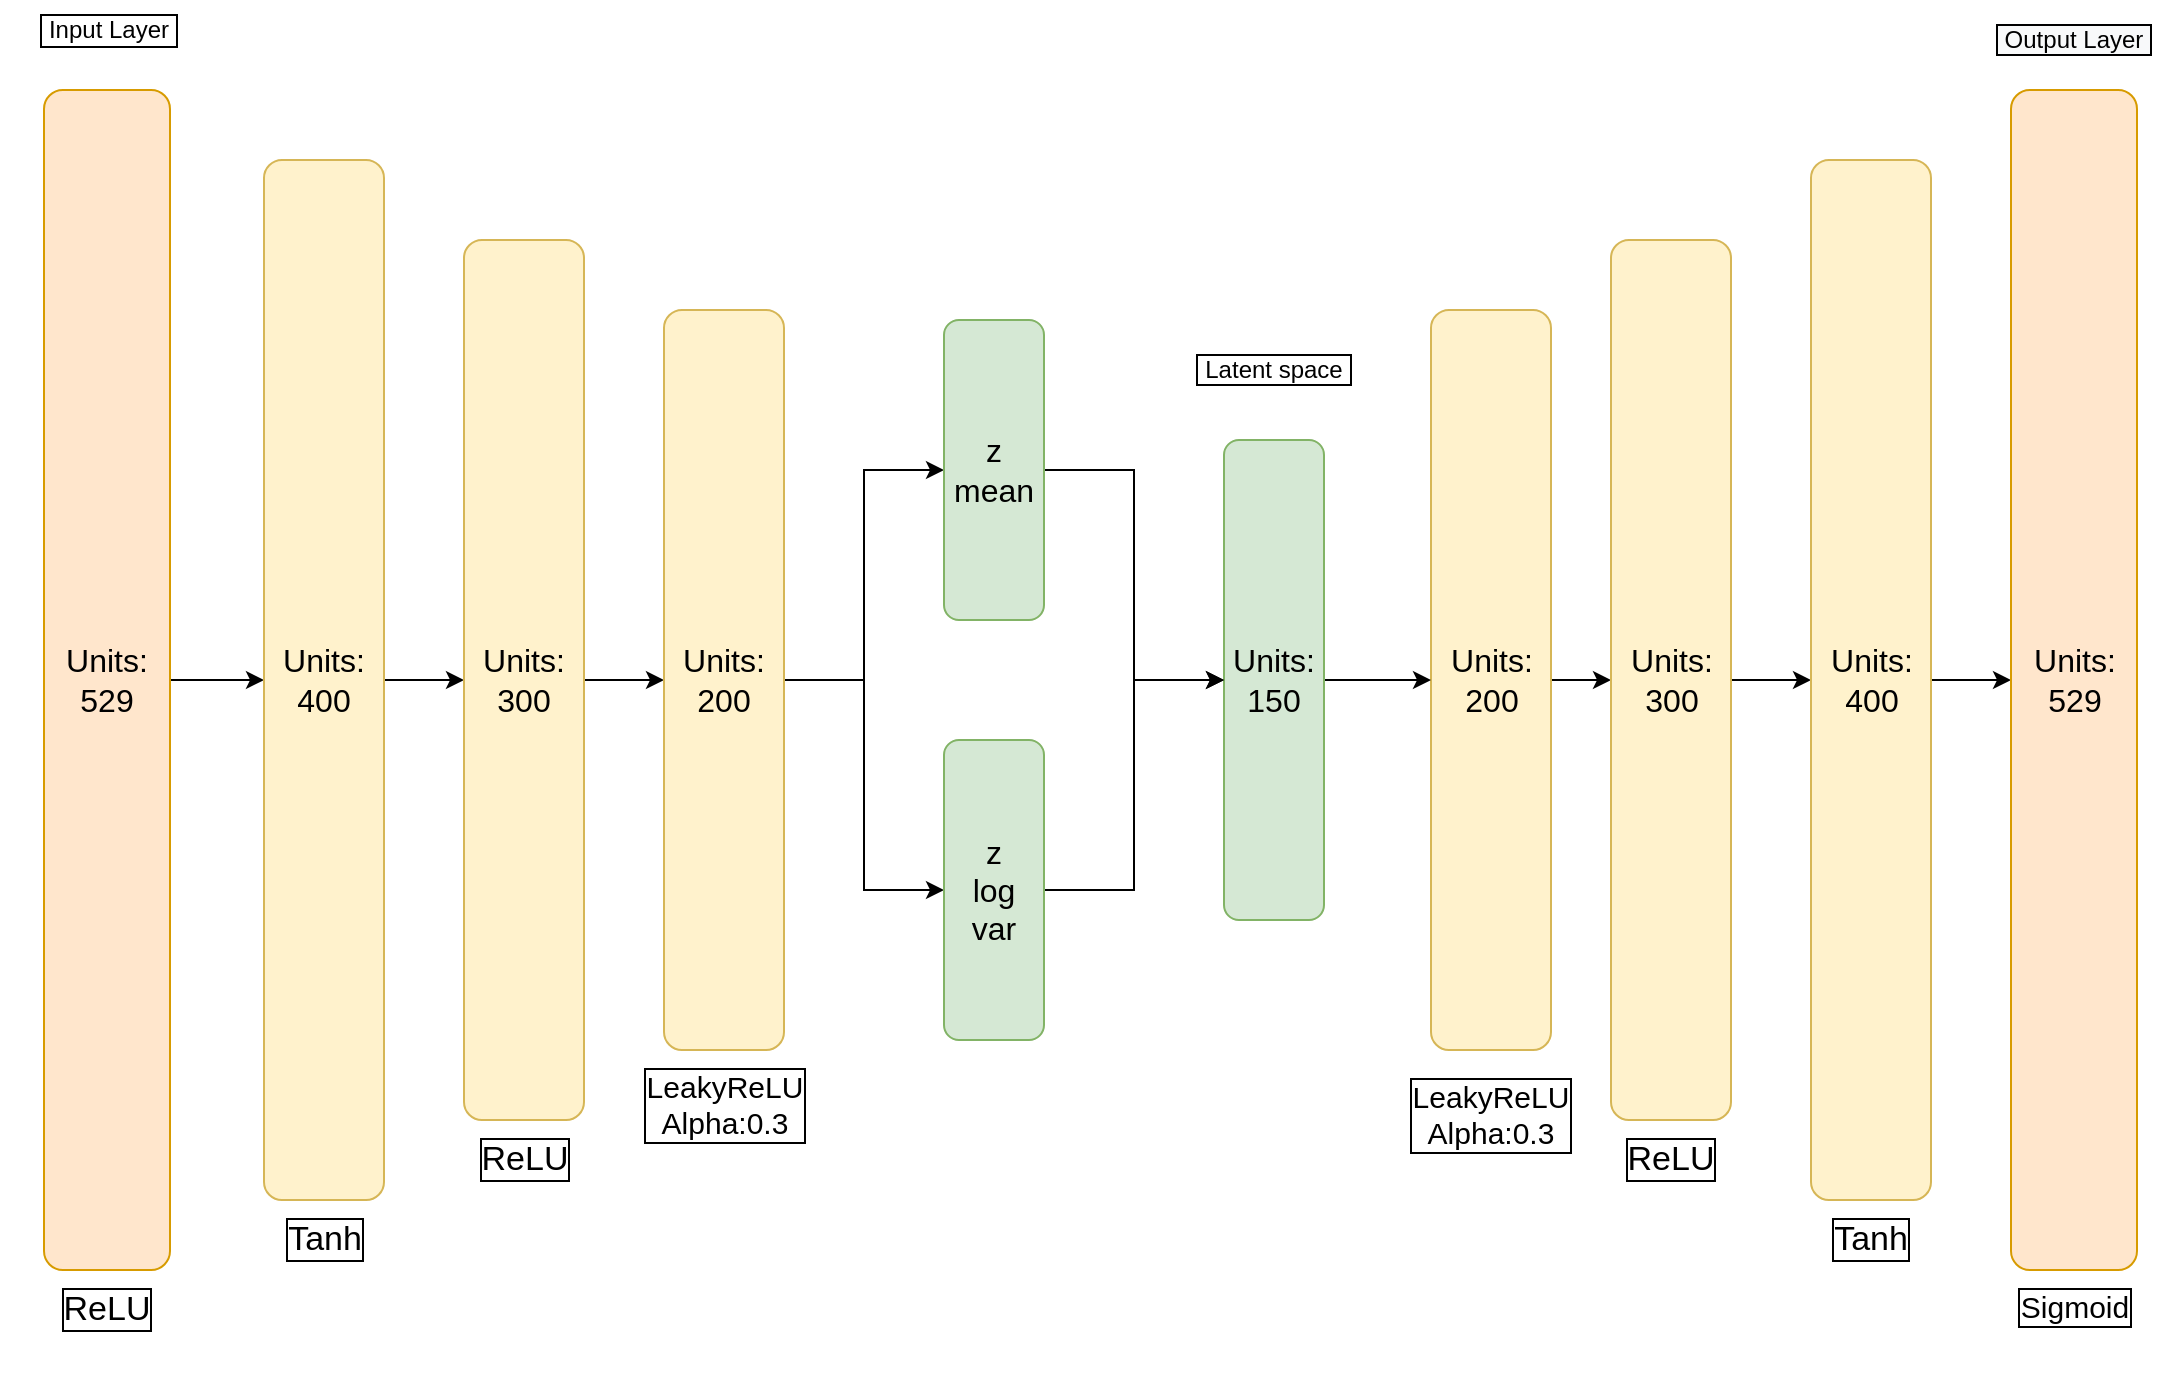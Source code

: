 <mxfile version="20.2.8" type="device"><diagram id="eeNLC_FZRFjs2LcpyUSE" name="Page-1"><mxGraphModel dx="2893" dy="1069" grid="1" gridSize="10" guides="1" tooltips="1" connect="1" arrows="1" fold="1" page="1" pageScale="1" pageWidth="827" pageHeight="1169" math="0" shadow="0"><root><mxCell id="0"/><mxCell id="1" parent="0"/><mxCell id="gNznSO27p1aVyT7bd54U-3" value="" style="edgeStyle=orthogonalEdgeStyle;rounded=0;orthogonalLoop=1;jettySize=auto;html=1;" parent="1" source="gNznSO27p1aVyT7bd54U-1" target="gNznSO27p1aVyT7bd54U-2" edge="1"><mxGeometry relative="1" as="geometry"/></mxCell><mxCell id="gNznSO27p1aVyT7bd54U-1" value="&lt;font style=&quot;font-size: 16px;&quot;&gt;Units: 529&lt;/font&gt;" style="rounded=1;whiteSpace=wrap;html=1;direction=south;fillColor=#ffe6cc;strokeColor=#d79b00;" parent="1" vertex="1"><mxGeometry x="-760" y="205" width="63" height="590" as="geometry"/></mxCell><mxCell id="gNznSO27p1aVyT7bd54U-5" value="" style="edgeStyle=orthogonalEdgeStyle;rounded=0;orthogonalLoop=1;jettySize=auto;html=1;" parent="1" source="gNznSO27p1aVyT7bd54U-2" target="gNznSO27p1aVyT7bd54U-4" edge="1"><mxGeometry relative="1" as="geometry"/></mxCell><mxCell id="gNznSO27p1aVyT7bd54U-2" value="&lt;font style=&quot;font-size: 16px;&quot;&gt;Units: 400&lt;/font&gt;" style="rounded=1;whiteSpace=wrap;html=1;direction=south;fillColor=#fff2cc;strokeColor=#d6b656;" parent="1" vertex="1"><mxGeometry x="-650" y="240" width="60" height="520" as="geometry"/></mxCell><mxCell id="gNznSO27p1aVyT7bd54U-7" value="" style="edgeStyle=orthogonalEdgeStyle;rounded=0;orthogonalLoop=1;jettySize=auto;html=1;" parent="1" source="gNznSO27p1aVyT7bd54U-4" target="gNznSO27p1aVyT7bd54U-6" edge="1"><mxGeometry relative="1" as="geometry"/></mxCell><mxCell id="gNznSO27p1aVyT7bd54U-4" value="&lt;font style=&quot;font-size: 16px;&quot;&gt;Units: 300&lt;/font&gt;" style="rounded=1;whiteSpace=wrap;html=1;direction=south;fillColor=#fff2cc;strokeColor=#d6b656;" parent="1" vertex="1"><mxGeometry x="-550" y="280" width="60" height="440" as="geometry"/></mxCell><mxCell id="di5M-gpbQFdQ7Mejxy2y-11" style="edgeStyle=orthogonalEdgeStyle;rounded=0;orthogonalLoop=1;jettySize=auto;html=1;exitX=0.5;exitY=0;exitDx=0;exitDy=0;" edge="1" parent="1" source="gNznSO27p1aVyT7bd54U-6" target="di5M-gpbQFdQ7Mejxy2y-6"><mxGeometry relative="1" as="geometry"/></mxCell><mxCell id="di5M-gpbQFdQ7Mejxy2y-12" style="edgeStyle=orthogonalEdgeStyle;rounded=0;orthogonalLoop=1;jettySize=auto;html=1;exitX=0.5;exitY=0;exitDx=0;exitDy=0;entryX=0.5;entryY=1;entryDx=0;entryDy=0;" edge="1" parent="1" source="gNznSO27p1aVyT7bd54U-6" target="di5M-gpbQFdQ7Mejxy2y-4"><mxGeometry relative="1" as="geometry"/></mxCell><mxCell id="gNznSO27p1aVyT7bd54U-6" value="&lt;font style=&quot;font-size: 16px;&quot;&gt;Units: 200&lt;/font&gt;" style="rounded=1;whiteSpace=wrap;html=1;direction=south;fillColor=#fff2cc;strokeColor=#d6b656;" parent="1" vertex="1"><mxGeometry x="-450" y="315" width="60" height="370" as="geometry"/></mxCell><mxCell id="gNznSO27p1aVyT7bd54U-15" style="edgeStyle=orthogonalEdgeStyle;rounded=0;orthogonalLoop=1;jettySize=auto;html=1;exitX=0.5;exitY=0;exitDx=0;exitDy=0;entryX=0.5;entryY=1;entryDx=0;entryDy=0;" parent="1" source="gNznSO27p1aVyT7bd54U-11" target="gNznSO27p1aVyT7bd54U-14" edge="1"><mxGeometry relative="1" as="geometry"/></mxCell><mxCell id="gNznSO27p1aVyT7bd54U-11" value="&lt;font style=&quot;font-size: 16px;&quot;&gt;Units: 200&lt;/font&gt;" style="rounded=1;whiteSpace=wrap;html=1;direction=south;fillColor=#fff2cc;strokeColor=#d6b656;" parent="1" vertex="1"><mxGeometry x="-66.5" y="315" width="60" height="370" as="geometry"/></mxCell><mxCell id="gNznSO27p1aVyT7bd54U-17" style="edgeStyle=orthogonalEdgeStyle;rounded=0;orthogonalLoop=1;jettySize=auto;html=1;exitX=0.5;exitY=0;exitDx=0;exitDy=0;" parent="1" source="gNznSO27p1aVyT7bd54U-14" target="gNznSO27p1aVyT7bd54U-16" edge="1"><mxGeometry relative="1" as="geometry"/></mxCell><mxCell id="gNznSO27p1aVyT7bd54U-14" value="&lt;font style=&quot;font-size: 16px;&quot;&gt;Units: 300&lt;/font&gt;" style="rounded=1;whiteSpace=wrap;html=1;direction=south;fillColor=#fff2cc;strokeColor=#d6b656;" parent="1" vertex="1"><mxGeometry x="23.5" y="280" width="60" height="440" as="geometry"/></mxCell><mxCell id="gNznSO27p1aVyT7bd54U-19" style="edgeStyle=orthogonalEdgeStyle;rounded=0;orthogonalLoop=1;jettySize=auto;html=1;exitX=0.5;exitY=0;exitDx=0;exitDy=0;entryX=0.5;entryY=1;entryDx=0;entryDy=0;" parent="1" source="gNznSO27p1aVyT7bd54U-16" target="gNznSO27p1aVyT7bd54U-18" edge="1"><mxGeometry relative="1" as="geometry"/></mxCell><mxCell id="gNznSO27p1aVyT7bd54U-16" value="&lt;font style=&quot;font-size: 16px;&quot;&gt;Units: 400&lt;/font&gt;" style="rounded=1;whiteSpace=wrap;html=1;direction=south;fillColor=#fff2cc;strokeColor=#d6b656;" parent="1" vertex="1"><mxGeometry x="123.5" y="240" width="60" height="520" as="geometry"/></mxCell><mxCell id="gNznSO27p1aVyT7bd54U-18" value="&lt;font style=&quot;font-size: 16px;&quot;&gt;Units: 529&lt;/font&gt;" style="rounded=1;whiteSpace=wrap;html=1;direction=south;labelBorderColor=none;fillColor=#ffe6cc;strokeColor=#d79b00;" parent="1" vertex="1"><mxGeometry x="223.5" y="205" width="63" height="590" as="geometry"/></mxCell><mxCell id="gNznSO27p1aVyT7bd54U-20" value="&amp;nbsp;Input Layer&amp;nbsp;" style="text;html=1;align=center;verticalAlign=middle;resizable=0;points=[];autosize=1;strokeColor=none;fillColor=none;labelBorderColor=default;" parent="1" vertex="1"><mxGeometry x="-773.5" y="160" width="90" height="30" as="geometry"/></mxCell><mxCell id="gNznSO27p1aVyT7bd54U-21" value="&lt;span style=&quot;color: rgb(0, 0, 0); font-family: Helvetica; font-size: 12px; font-style: normal; font-variant-ligatures: normal; font-variant-caps: normal; font-weight: 400; letter-spacing: normal; orphans: 2; text-indent: 0px; text-transform: none; widows: 2; word-spacing: 0px; -webkit-text-stroke-width: 0px; background-color: rgb(248, 249, 250); text-decoration-thickness: initial; text-decoration-style: initial; text-decoration-color: initial; float: none; display: inline !important;&quot;&gt;&amp;nbsp;Output Layer&amp;nbsp;&lt;/span&gt;" style="text;whiteSpace=wrap;html=1;labelBorderColor=default;align=center;" parent="1" vertex="1"><mxGeometry x="210" y="165" width="90" height="40" as="geometry"/></mxCell><mxCell id="gNznSO27p1aVyT7bd54U-32" value="&lt;div style=&quot;font-size: 17px;&quot;&gt;&lt;span style=&quot;background-color: initial; font-size: 17px;&quot;&gt;Tanh&lt;/span&gt;&lt;/div&gt;" style="text;whiteSpace=wrap;html=1;fontColor=#000000;align=center;labelBorderColor=default;spacing=4;fontSize=17;" parent="1" vertex="1"><mxGeometry x="-673.5" y="760" width="107" height="55" as="geometry"/></mxCell><mxCell id="gNznSO27p1aVyT7bd54U-36" value="&lt;div style=&quot;font-size: 17px;&quot;&gt;&lt;span style=&quot;background-color: initial; font-size: 17px;&quot;&gt;ReLU&lt;/span&gt;&lt;/div&gt;" style="text;whiteSpace=wrap;html=1;fontColor=#000000;align=center;labelBorderColor=default;spacing=4;fontSize=17;" parent="1" vertex="1"><mxGeometry y="720" width="107" height="55" as="geometry"/></mxCell><mxCell id="gNznSO27p1aVyT7bd54U-37" value="&lt;div style=&quot;font-size: 15px;&quot;&gt;LeakyReLU&lt;/div&gt;&lt;div style=&quot;font-size: 15px;&quot;&gt;Alpha:0.3&lt;/div&gt;" style="text;whiteSpace=wrap;html=1;fontColor=#000000;align=center;labelBorderColor=default;spacing=4;fontSize=15;" parent="1" vertex="1"><mxGeometry x="-90" y="690" width="107" height="55" as="geometry"/></mxCell><mxCell id="gNznSO27p1aVyT7bd54U-38" value="&lt;div style=&quot;font-size: 17px;&quot;&gt;&lt;span style=&quot;background-color: initial; font-size: 17px;&quot;&gt;Tanh&lt;/span&gt;&lt;/div&gt;" style="text;whiteSpace=wrap;html=1;fontColor=#000000;align=center;labelBorderColor=default;spacing=4;fontSize=17;" parent="1" vertex="1"><mxGeometry x="100" y="760" width="107" height="55" as="geometry"/></mxCell><mxCell id="gNznSO27p1aVyT7bd54U-39" value="&lt;div style=&quot;font-size: 15px;&quot;&gt;Sigmoid&lt;/div&gt;" style="text;whiteSpace=wrap;html=1;fontColor=#000000;align=center;labelBorderColor=default;spacing=4;fontSize=15;" parent="1" vertex="1"><mxGeometry x="201.5" y="795" width="107" height="55" as="geometry"/></mxCell><mxCell id="di5M-gpbQFdQ7Mejxy2y-10" style="edgeStyle=orthogonalEdgeStyle;rounded=0;orthogonalLoop=1;jettySize=auto;html=1;exitX=0.5;exitY=0;exitDx=0;exitDy=0;entryX=0.5;entryY=1;entryDx=0;entryDy=0;" edge="1" parent="1" source="di5M-gpbQFdQ7Mejxy2y-1" target="gNznSO27p1aVyT7bd54U-11"><mxGeometry relative="1" as="geometry"/></mxCell><mxCell id="di5M-gpbQFdQ7Mejxy2y-1" value="&lt;font style=&quot;font-size: 16px;&quot;&gt;Units: 150&lt;/font&gt;" style="rounded=1;whiteSpace=wrap;html=1;direction=south;fillColor=#d5e8d4;strokeColor=#82b366;" vertex="1" parent="1"><mxGeometry x="-170" y="380" width="50" height="240" as="geometry"/></mxCell><mxCell id="di5M-gpbQFdQ7Mejxy2y-2" value="&lt;div style=&quot;&quot;&gt;&lt;span style=&quot;background-color: initial;&quot;&gt;&amp;nbsp;Latent space&amp;nbsp;&lt;/span&gt;&lt;/div&gt;" style="text;whiteSpace=wrap;html=1;fontColor=#000000;align=center;labelBorderColor=default;" vertex="1" parent="1"><mxGeometry x="-190" y="330" width="90" height="40" as="geometry"/></mxCell><mxCell id="di5M-gpbQFdQ7Mejxy2y-3" style="edgeStyle=orthogonalEdgeStyle;rounded=0;orthogonalLoop=1;jettySize=auto;html=1;exitX=0.5;exitY=0;exitDx=0;exitDy=0;" edge="1" parent="1" source="di5M-gpbQFdQ7Mejxy2y-4" target="di5M-gpbQFdQ7Mejxy2y-1"><mxGeometry relative="1" as="geometry"/></mxCell><mxCell id="di5M-gpbQFdQ7Mejxy2y-4" value="&lt;span style=&quot;font-size: 16px;&quot;&gt;z mean&lt;/span&gt;" style="rounded=1;whiteSpace=wrap;html=1;direction=south;fillColor=#d5e8d4;strokeColor=#82b366;" vertex="1" parent="1"><mxGeometry x="-310" y="320" width="50" height="150" as="geometry"/></mxCell><mxCell id="di5M-gpbQFdQ7Mejxy2y-5" style="edgeStyle=orthogonalEdgeStyle;rounded=0;orthogonalLoop=1;jettySize=auto;html=1;exitX=0.5;exitY=0;exitDx=0;exitDy=0;" edge="1" parent="1" source="di5M-gpbQFdQ7Mejxy2y-6" target="di5M-gpbQFdQ7Mejxy2y-1"><mxGeometry relative="1" as="geometry"/></mxCell><mxCell id="di5M-gpbQFdQ7Mejxy2y-6" value="&lt;span style=&quot;font-size: 16px;&quot;&gt;z &lt;br&gt;log var&lt;/span&gt;" style="rounded=1;whiteSpace=wrap;html=1;direction=south;fillColor=#d5e8d4;strokeColor=#82b366;" vertex="1" parent="1"><mxGeometry x="-310" y="530" width="50" height="150" as="geometry"/></mxCell><mxCell id="di5M-gpbQFdQ7Mejxy2y-7" value="&lt;div style=&quot;font-size: 17px;&quot;&gt;&lt;span style=&quot;background-color: initial; font-size: 17px;&quot;&gt;ReLU&lt;/span&gt;&lt;/div&gt;" style="text;whiteSpace=wrap;html=1;fontColor=#000000;align=center;labelBorderColor=default;spacing=4;fontSize=17;" vertex="1" parent="1"><mxGeometry x="-782" y="795" width="107" height="55" as="geometry"/></mxCell><mxCell id="di5M-gpbQFdQ7Mejxy2y-8" value="&lt;div style=&quot;font-size: 17px;&quot;&gt;&lt;span style=&quot;background-color: initial; font-size: 17px;&quot;&gt;ReLU&lt;/span&gt;&lt;/div&gt;" style="text;whiteSpace=wrap;html=1;fontColor=#000000;align=center;labelBorderColor=default;spacing=4;fontSize=17;" vertex="1" parent="1"><mxGeometry x="-573.5" y="720" width="107" height="55" as="geometry"/></mxCell><mxCell id="di5M-gpbQFdQ7Mejxy2y-9" value="&lt;div style=&quot;font-size: 15px;&quot;&gt;LeakyReLU&lt;/div&gt;&lt;div style=&quot;font-size: 15px;&quot;&gt;Alpha:0.3&lt;/div&gt;" style="text;whiteSpace=wrap;html=1;fontColor=#000000;align=center;labelBorderColor=default;spacing=4;fontSize=15;" vertex="1" parent="1"><mxGeometry x="-473.5" y="685" width="107" height="55" as="geometry"/></mxCell></root></mxGraphModel></diagram></mxfile>